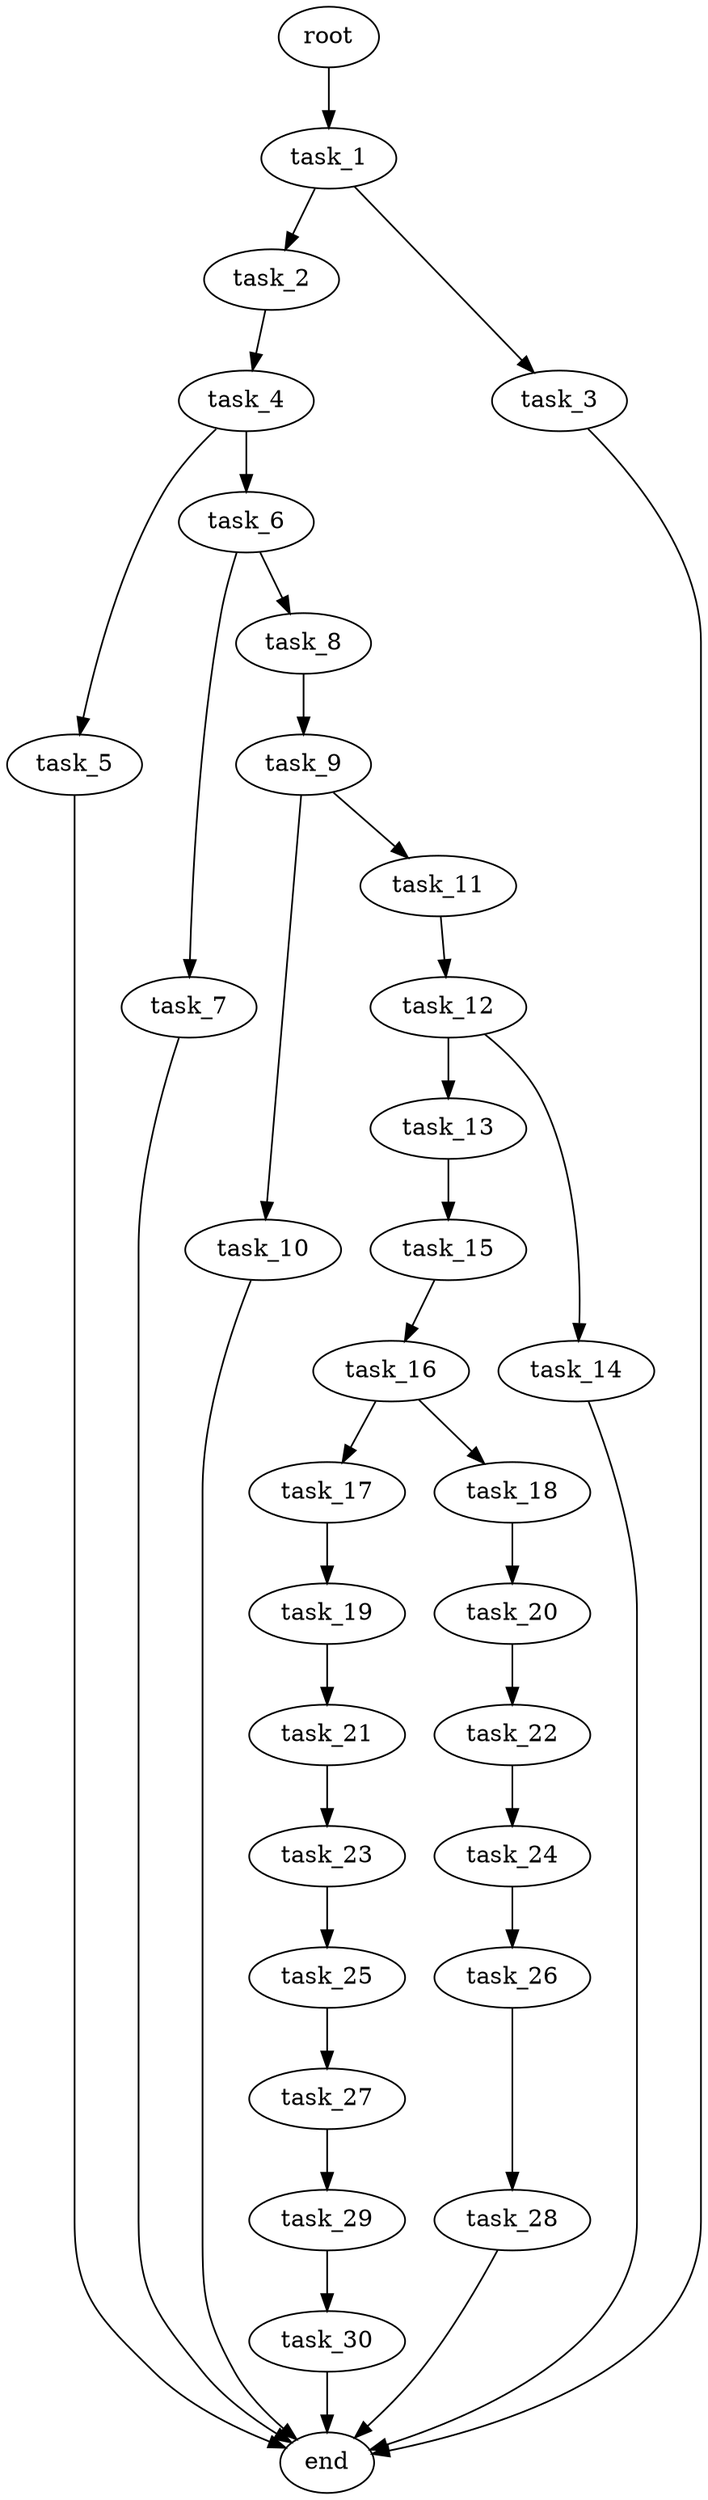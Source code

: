 digraph G {
  root [size="0.000000e+00"];
  task_1 [size="7.291029e+10"];
  task_2 [size="6.733972e+10"];
  task_3 [size="9.841668e+10"];
  task_4 [size="9.850803e+09"];
  task_5 [size="4.026810e+10"];
  task_6 [size="3.393687e+10"];
  task_7 [size="8.616864e+10"];
  task_8 [size="2.487315e+10"];
  task_9 [size="1.902899e+10"];
  task_10 [size="4.486687e+10"];
  task_11 [size="4.219395e+10"];
  task_12 [size="2.786173e+10"];
  task_13 [size="2.498815e+10"];
  task_14 [size="9.232733e+10"];
  task_15 [size="4.431864e+10"];
  task_16 [size="8.613630e+10"];
  task_17 [size="5.503703e+10"];
  task_18 [size="5.068327e+09"];
  task_19 [size="9.992825e+10"];
  task_20 [size="8.360440e+10"];
  task_21 [size="9.689994e+10"];
  task_22 [size="9.263743e+10"];
  task_23 [size="8.487109e+10"];
  task_24 [size="1.663945e+10"];
  task_25 [size="4.856926e+10"];
  task_26 [size="2.138259e+10"];
  task_27 [size="4.011002e+10"];
  task_28 [size="5.872954e+09"];
  task_29 [size="3.790352e+10"];
  task_30 [size="9.853103e+10"];
  end [size="0.000000e+00"];

  root -> task_1 [size="1.000000e-12"];
  task_1 -> task_2 [size="6.733972e+08"];
  task_1 -> task_3 [size="9.841668e+08"];
  task_2 -> task_4 [size="9.850803e+07"];
  task_3 -> end [size="1.000000e-12"];
  task_4 -> task_5 [size="4.026810e+08"];
  task_4 -> task_6 [size="3.393687e+08"];
  task_5 -> end [size="1.000000e-12"];
  task_6 -> task_7 [size="8.616864e+08"];
  task_6 -> task_8 [size="2.487315e+08"];
  task_7 -> end [size="1.000000e-12"];
  task_8 -> task_9 [size="1.902899e+08"];
  task_9 -> task_10 [size="4.486687e+08"];
  task_9 -> task_11 [size="4.219395e+08"];
  task_10 -> end [size="1.000000e-12"];
  task_11 -> task_12 [size="2.786173e+08"];
  task_12 -> task_13 [size="2.498815e+08"];
  task_12 -> task_14 [size="9.232733e+08"];
  task_13 -> task_15 [size="4.431864e+08"];
  task_14 -> end [size="1.000000e-12"];
  task_15 -> task_16 [size="8.613630e+08"];
  task_16 -> task_17 [size="5.503703e+08"];
  task_16 -> task_18 [size="5.068327e+07"];
  task_17 -> task_19 [size="9.992825e+08"];
  task_18 -> task_20 [size="8.360440e+08"];
  task_19 -> task_21 [size="9.689994e+08"];
  task_20 -> task_22 [size="9.263743e+08"];
  task_21 -> task_23 [size="8.487109e+08"];
  task_22 -> task_24 [size="1.663945e+08"];
  task_23 -> task_25 [size="4.856926e+08"];
  task_24 -> task_26 [size="2.138259e+08"];
  task_25 -> task_27 [size="4.011002e+08"];
  task_26 -> task_28 [size="5.872954e+07"];
  task_27 -> task_29 [size="3.790352e+08"];
  task_28 -> end [size="1.000000e-12"];
  task_29 -> task_30 [size="9.853103e+08"];
  task_30 -> end [size="1.000000e-12"];
}
